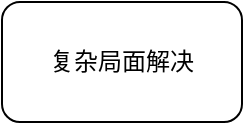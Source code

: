 <mxfile>
    <diagram id="ec1NxglX8LNlMXKNEioV" name="第 1 页">
        <mxGraphModel dx="995" dy="597" grid="1" gridSize="10" guides="1" tooltips="1" connect="1" arrows="1" fold="1" page="1" pageScale="1" pageWidth="827" pageHeight="1169" math="0" shadow="0">
            <root>
                <mxCell id="0"/>
                <mxCell id="1" parent="0"/>
                <mxCell id="2" value="复杂局面解决" style="rounded=1;whiteSpace=wrap;html=1;" vertex="1" parent="1">
                    <mxGeometry x="120" y="40" width="120" height="60" as="geometry"/>
                </mxCell>
            </root>
        </mxGraphModel>
    </diagram>
</mxfile>
